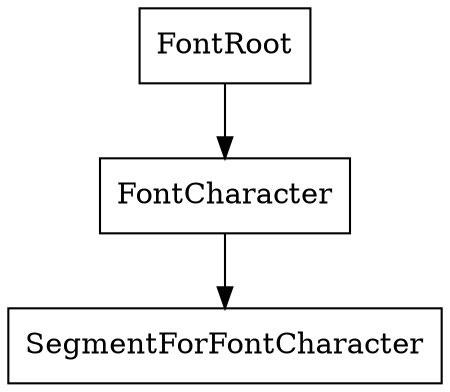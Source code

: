digraph G {
  "FontRoot" [shape=rectangle] ;
  "FontRoot" -> "FontCharacter" ;
  "FontCharacter" [shape=rectangle] ;
  "FontCharacter" -> "SegmentForFontCharacter" ;
  "SegmentForFontCharacter" [shape=rectangle] ;
}
